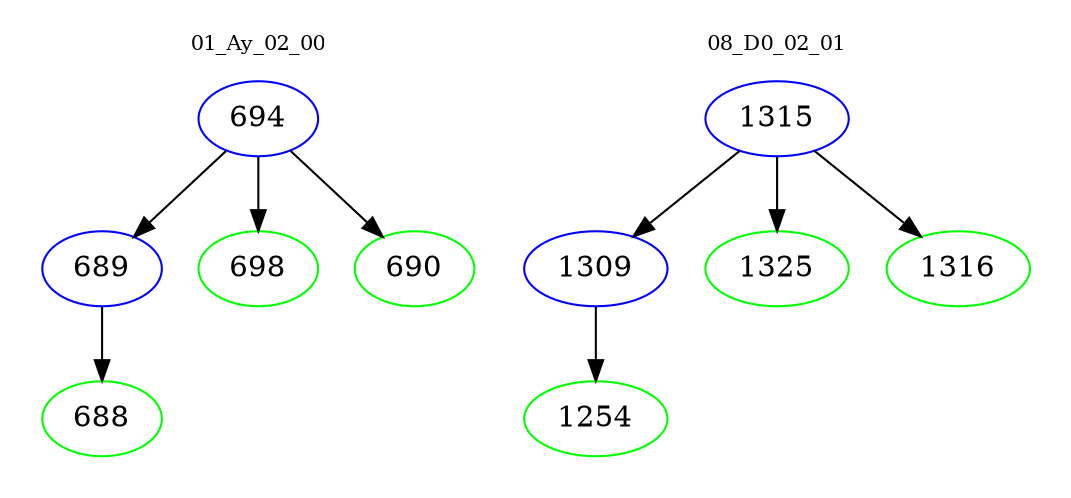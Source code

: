 digraph{
subgraph cluster_0 {
color = white
label = "01_Ay_02_00";
fontsize=10;
T0_694 [label="694", color="blue"]
T0_694 -> T0_689 [color="black"]
T0_689 [label="689", color="blue"]
T0_689 -> T0_688 [color="black"]
T0_688 [label="688", color="green"]
T0_694 -> T0_698 [color="black"]
T0_698 [label="698", color="green"]
T0_694 -> T0_690 [color="black"]
T0_690 [label="690", color="green"]
}
subgraph cluster_1 {
color = white
label = "08_D0_02_01";
fontsize=10;
T1_1315 [label="1315", color="blue"]
T1_1315 -> T1_1309 [color="black"]
T1_1309 [label="1309", color="blue"]
T1_1309 -> T1_1254 [color="black"]
T1_1254 [label="1254", color="green"]
T1_1315 -> T1_1325 [color="black"]
T1_1325 [label="1325", color="green"]
T1_1315 -> T1_1316 [color="black"]
T1_1316 [label="1316", color="green"]
}
}
